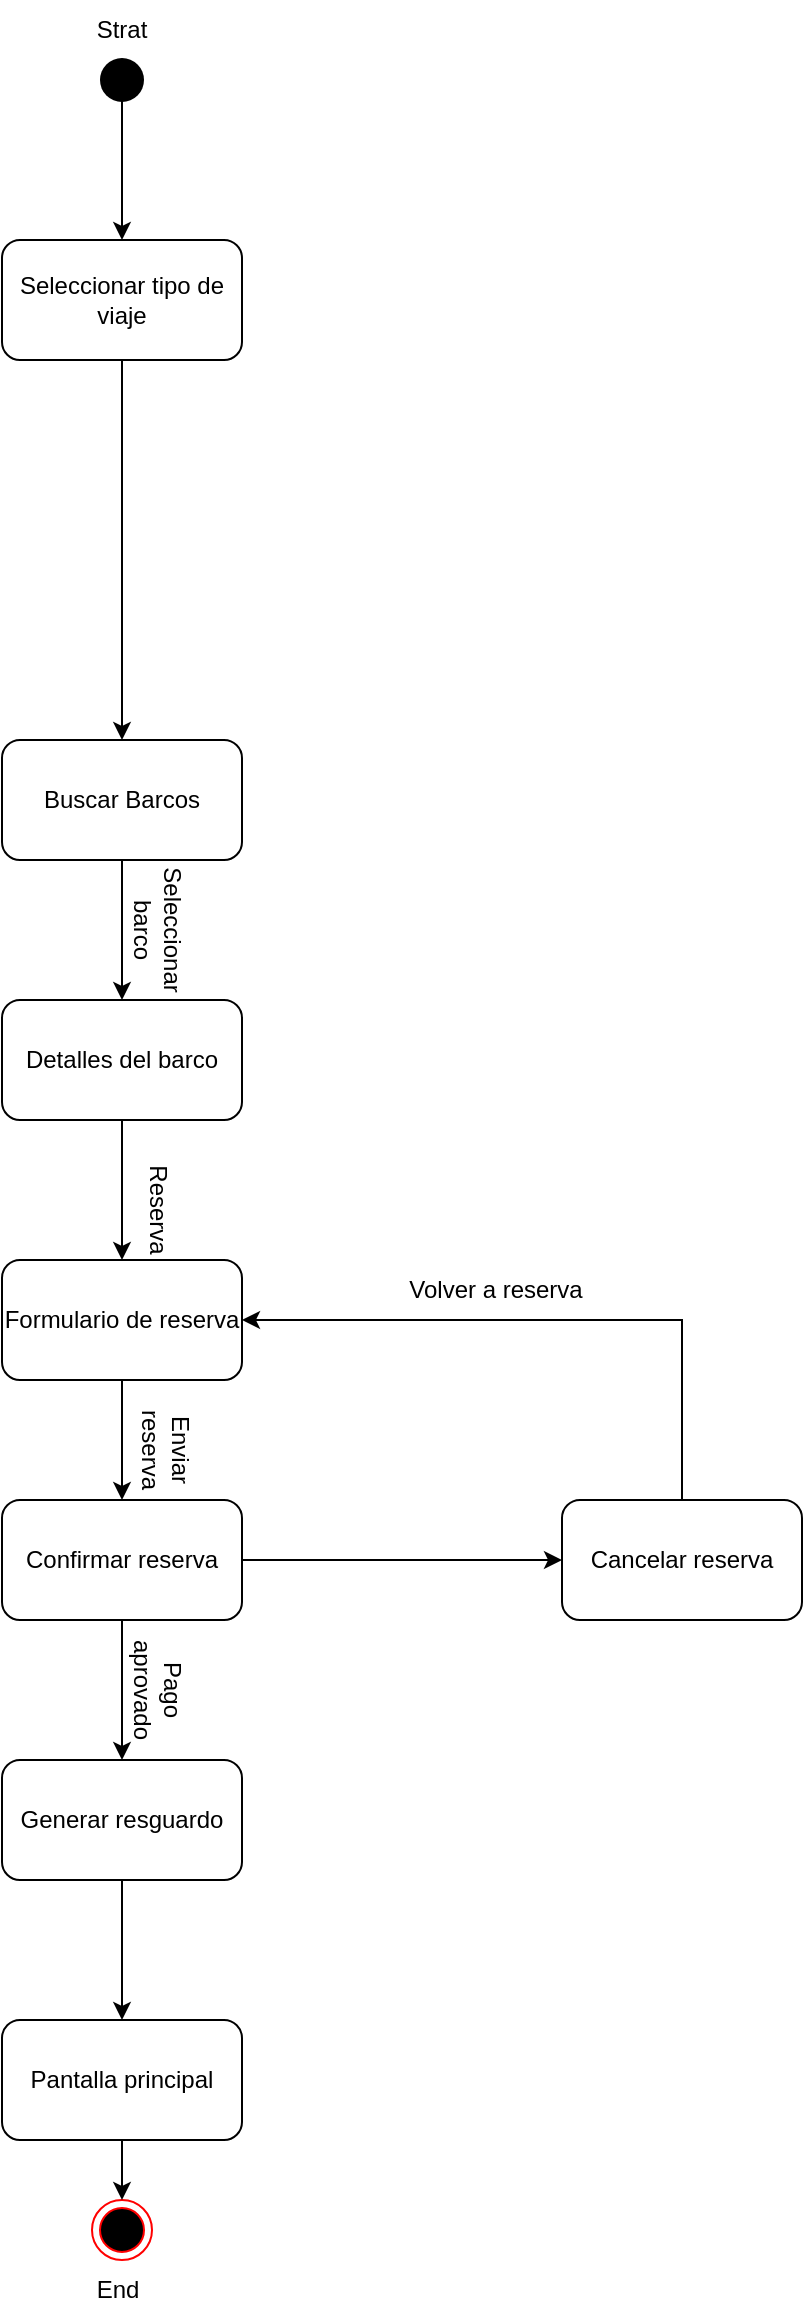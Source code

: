 <mxfile version="24.7.17">
  <diagram name="Pàgina-1" id="iYUXUyXI3bTQenoI2wBv">
    <mxGraphModel dx="1114" dy="592" grid="1" gridSize="10" guides="1" tooltips="1" connect="1" arrows="1" fold="1" page="1" pageScale="1" pageWidth="827" pageHeight="1169" math="0" shadow="0">
      <root>
        <mxCell id="0" />
        <mxCell id="1" parent="0" />
        <mxCell id="y_Qhik4XPTp8zQZSwxhd-2" style="edgeStyle=orthogonalEdgeStyle;rounded=0;orthogonalLoop=1;jettySize=auto;html=1;entryX=0.5;entryY=0;entryDx=0;entryDy=0;" edge="1" parent="1" source="x7MdzEhbPjzZ_axmg5Fu-2" target="x7MdzEhbPjzZ_axmg5Fu-8">
          <mxGeometry relative="1" as="geometry" />
        </mxCell>
        <mxCell id="x7MdzEhbPjzZ_axmg5Fu-2" value="" style="shape=waypoint;sketch=0;fillStyle=solid;size=6;pointerEvents=1;points=[];fillColor=none;resizable=0;rotatable=0;perimeter=centerPerimeter;snapToPoint=1;strokeWidth=9;" parent="1" vertex="1">
          <mxGeometry x="410" y="30" width="20" height="20" as="geometry" />
        </mxCell>
        <mxCell id="x7MdzEhbPjzZ_axmg5Fu-3" value="Detalles del barco" style="rounded=1;whiteSpace=wrap;html=1;" parent="1" vertex="1">
          <mxGeometry x="360" y="500" width="120" height="60" as="geometry" />
        </mxCell>
        <mxCell id="x7MdzEhbPjzZ_axmg5Fu-18" style="edgeStyle=orthogonalEdgeStyle;rounded=0;orthogonalLoop=1;jettySize=auto;html=1;exitX=0.5;exitY=1;exitDx=0;exitDy=0;entryX=0.5;entryY=0;entryDx=0;entryDy=0;" parent="1" source="x7MdzEhbPjzZ_axmg5Fu-4" target="x7MdzEhbPjzZ_axmg5Fu-16" edge="1">
          <mxGeometry relative="1" as="geometry" />
        </mxCell>
        <mxCell id="x7MdzEhbPjzZ_axmg5Fu-4" value="Formulario de reserva" style="rounded=1;whiteSpace=wrap;html=1;" parent="1" vertex="1">
          <mxGeometry x="360" y="630" width="120" height="60" as="geometry" />
        </mxCell>
        <mxCell id="x7MdzEhbPjzZ_axmg5Fu-5" value="" style="endArrow=classic;html=1;rounded=0;entryX=0.5;entryY=0;entryDx=0;entryDy=0;exitX=0.5;exitY=1;exitDx=0;exitDy=0;" parent="1" source="x7MdzEhbPjzZ_axmg5Fu-3" target="x7MdzEhbPjzZ_axmg5Fu-4" edge="1">
          <mxGeometry width="50" height="50" relative="1" as="geometry">
            <mxPoint x="418" y="550" as="sourcePoint" />
            <mxPoint x="458" y="580" as="targetPoint" />
          </mxGeometry>
        </mxCell>
        <mxCell id="y_Qhik4XPTp8zQZSwxhd-1" style="edgeStyle=orthogonalEdgeStyle;rounded=0;orthogonalLoop=1;jettySize=auto;html=1;exitX=0.5;exitY=1;exitDx=0;exitDy=0;entryX=0.5;entryY=0;entryDx=0;entryDy=0;" edge="1" parent="1" source="x7MdzEhbPjzZ_axmg5Fu-8" target="x7MdzEhbPjzZ_axmg5Fu-10">
          <mxGeometry relative="1" as="geometry" />
        </mxCell>
        <mxCell id="x7MdzEhbPjzZ_axmg5Fu-8" value="Seleccionar tipo de viaje" style="rounded=1;whiteSpace=wrap;html=1;" parent="1" vertex="1">
          <mxGeometry x="360" y="120" width="120" height="60" as="geometry" />
        </mxCell>
        <mxCell id="x7MdzEhbPjzZ_axmg5Fu-9" style="edgeStyle=orthogonalEdgeStyle;rounded=0;orthogonalLoop=1;jettySize=auto;html=1;exitX=0.5;exitY=1;exitDx=0;exitDy=0;entryX=0.5;entryY=0;entryDx=0;entryDy=0;" parent="1" source="x7MdzEhbPjzZ_axmg5Fu-10" target="x7MdzEhbPjzZ_axmg5Fu-3" edge="1">
          <mxGeometry relative="1" as="geometry" />
        </mxCell>
        <mxCell id="x7MdzEhbPjzZ_axmg5Fu-10" value="Buscar Barcos" style="rounded=1;whiteSpace=wrap;html=1;" parent="1" vertex="1">
          <mxGeometry x="360" y="370" width="120" height="60" as="geometry" />
        </mxCell>
        <mxCell id="x7MdzEhbPjzZ_axmg5Fu-14" value="Seleccionar barco" style="text;html=1;align=center;verticalAlign=middle;whiteSpace=wrap;rounded=0;rotation=90;" parent="1" vertex="1">
          <mxGeometry x="408" y="450" width="60" height="30" as="geometry" />
        </mxCell>
        <mxCell id="x7MdzEhbPjzZ_axmg5Fu-15" value="Reserva" style="text;html=1;align=center;verticalAlign=middle;whiteSpace=wrap;rounded=0;rotation=90;" parent="1" vertex="1">
          <mxGeometry x="408" y="590" width="60" height="30" as="geometry" />
        </mxCell>
        <mxCell id="x7MdzEhbPjzZ_axmg5Fu-20" style="edgeStyle=orthogonalEdgeStyle;rounded=0;orthogonalLoop=1;jettySize=auto;html=1;exitX=0.5;exitY=1;exitDx=0;exitDy=0;entryX=0.5;entryY=0;entryDx=0;entryDy=0;" parent="1" source="x7MdzEhbPjzZ_axmg5Fu-16" target="x7MdzEhbPjzZ_axmg5Fu-19" edge="1">
          <mxGeometry relative="1" as="geometry" />
        </mxCell>
        <mxCell id="fzfvFWEfPwEEM_tC4q9M-3" style="edgeStyle=orthogonalEdgeStyle;rounded=0;orthogonalLoop=1;jettySize=auto;html=1;exitX=1;exitY=0.5;exitDx=0;exitDy=0;entryX=0;entryY=0.5;entryDx=0;entryDy=0;" parent="1" source="x7MdzEhbPjzZ_axmg5Fu-16" target="fzfvFWEfPwEEM_tC4q9M-2" edge="1">
          <mxGeometry relative="1" as="geometry" />
        </mxCell>
        <mxCell id="x7MdzEhbPjzZ_axmg5Fu-16" value="Confirmar reserva" style="rounded=1;whiteSpace=wrap;html=1;" parent="1" vertex="1">
          <mxGeometry x="360" y="750" width="120" height="60" as="geometry" />
        </mxCell>
        <mxCell id="x7MdzEhbPjzZ_axmg5Fu-17" value="Enviar reserva" style="text;html=1;align=center;verticalAlign=middle;whiteSpace=wrap;rounded=0;rotation=90;" parent="1" vertex="1">
          <mxGeometry x="412" y="710" width="60" height="30" as="geometry" />
        </mxCell>
        <mxCell id="x7MdzEhbPjzZ_axmg5Fu-25" style="edgeStyle=orthogonalEdgeStyle;rounded=0;orthogonalLoop=1;jettySize=auto;html=1;exitX=0.5;exitY=1;exitDx=0;exitDy=0;entryX=0.5;entryY=0;entryDx=0;entryDy=0;" parent="1" source="x7MdzEhbPjzZ_axmg5Fu-19" target="x7MdzEhbPjzZ_axmg5Fu-24" edge="1">
          <mxGeometry relative="1" as="geometry" />
        </mxCell>
        <mxCell id="x7MdzEhbPjzZ_axmg5Fu-19" value="Generar resguardo" style="rounded=1;whiteSpace=wrap;html=1;" parent="1" vertex="1">
          <mxGeometry x="360" y="880" width="120" height="60" as="geometry" />
        </mxCell>
        <mxCell id="x7MdzEhbPjzZ_axmg5Fu-21" value="Pago aprovado" style="text;html=1;align=center;verticalAlign=middle;whiteSpace=wrap;rounded=0;rotation=90;" parent="1" vertex="1">
          <mxGeometry x="408" y="830" width="60" height="30" as="geometry" />
        </mxCell>
        <mxCell id="x7MdzEhbPjzZ_axmg5Fu-22" value="" style="ellipse;html=1;shape=endState;fillColor=#000000;strokeColor=#ff0000;" parent="1" vertex="1">
          <mxGeometry x="405" y="1100" width="30" height="30" as="geometry" />
        </mxCell>
        <mxCell id="x7MdzEhbPjzZ_axmg5Fu-26" value="" style="edgeStyle=orthogonalEdgeStyle;rounded=0;orthogonalLoop=1;jettySize=auto;html=1;" parent="1" source="x7MdzEhbPjzZ_axmg5Fu-24" target="x7MdzEhbPjzZ_axmg5Fu-22" edge="1">
          <mxGeometry relative="1" as="geometry" />
        </mxCell>
        <mxCell id="x7MdzEhbPjzZ_axmg5Fu-24" value="Pantalla principal" style="rounded=1;whiteSpace=wrap;html=1;" parent="1" vertex="1">
          <mxGeometry x="360" y="1010" width="120" height="60" as="geometry" />
        </mxCell>
        <mxCell id="x7MdzEhbPjzZ_axmg5Fu-34" value="Strat" style="text;html=1;align=center;verticalAlign=middle;whiteSpace=wrap;rounded=0;" parent="1" vertex="1">
          <mxGeometry x="390" width="60" height="30" as="geometry" />
        </mxCell>
        <mxCell id="x7MdzEhbPjzZ_axmg5Fu-35" value="End" style="text;html=1;align=center;verticalAlign=middle;whiteSpace=wrap;rounded=0;" parent="1" vertex="1">
          <mxGeometry x="388" y="1130" width="60" height="30" as="geometry" />
        </mxCell>
        <mxCell id="fzfvFWEfPwEEM_tC4q9M-5" style="edgeStyle=orthogonalEdgeStyle;rounded=0;orthogonalLoop=1;jettySize=auto;html=1;exitX=0.5;exitY=0;exitDx=0;exitDy=0;entryX=1;entryY=0.5;entryDx=0;entryDy=0;" parent="1" source="fzfvFWEfPwEEM_tC4q9M-2" target="x7MdzEhbPjzZ_axmg5Fu-4" edge="1">
          <mxGeometry relative="1" as="geometry" />
        </mxCell>
        <mxCell id="fzfvFWEfPwEEM_tC4q9M-2" value="Cancelar reserva" style="rounded=1;whiteSpace=wrap;html=1;" parent="1" vertex="1">
          <mxGeometry x="640" y="750" width="120" height="60" as="geometry" />
        </mxCell>
        <mxCell id="fzfvFWEfPwEEM_tC4q9M-6" value="Volver a reserva" style="text;html=1;align=center;verticalAlign=middle;whiteSpace=wrap;rounded=0;rotation=0;" parent="1" vertex="1">
          <mxGeometry x="562" y="630" width="90" height="30" as="geometry" />
        </mxCell>
      </root>
    </mxGraphModel>
  </diagram>
</mxfile>
